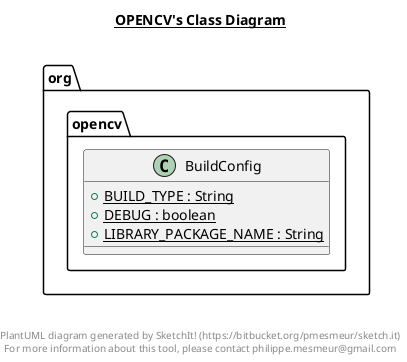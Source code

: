 @startuml

title __OPENCV's Class Diagram__\n

  namespace org.opencv {
    class org.opencv.BuildConfig {
        {static} + BUILD_TYPE : String
        {static} + DEBUG : boolean
        {static} + LIBRARY_PACKAGE_NAME : String
    }
  }
  



right footer


PlantUML diagram generated by SketchIt! (https://bitbucket.org/pmesmeur/sketch.it)
For more information about this tool, please contact philippe.mesmeur@gmail.com
endfooter

@enduml
